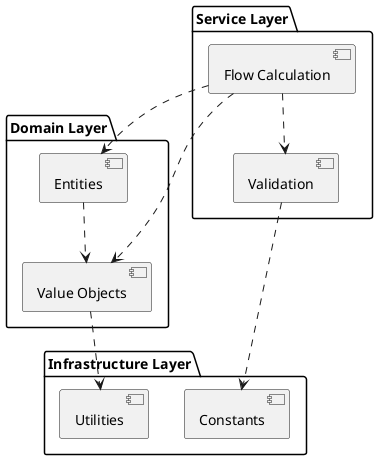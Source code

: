 @startuml Components

package "Domain Layer" {
    component [Entities] as E
    component [Value Objects] as VO
}

package "Service Layer" {
    component [Flow Calculation] as FC
    component [Validation] as V
}

package "Infrastructure Layer" {
    component [Constants] as C
    component [Utilities] as U
}

FC ..> E
FC ..> VO
FC ..> V
V ..> C
E ..> VO
VO ..> U

@enduml

